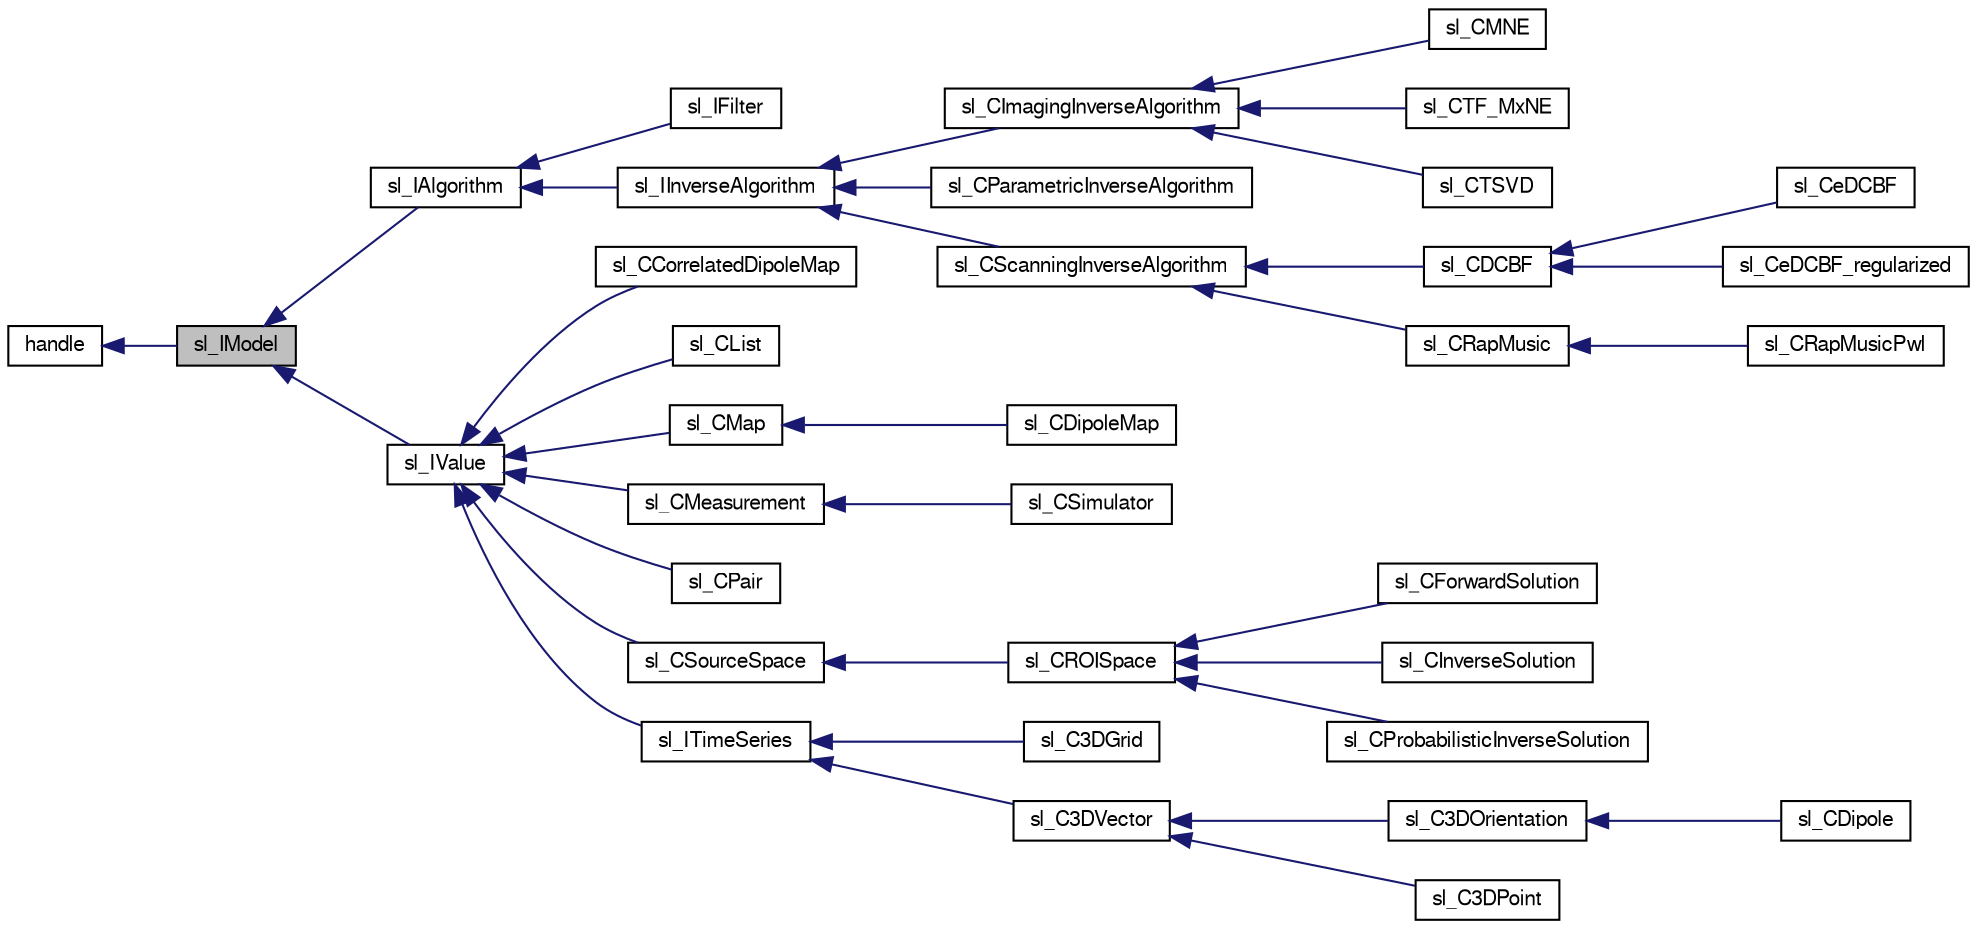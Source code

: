 digraph G
{
  edge [fontname="FreeSans",fontsize="10",labelfontname="FreeSans",labelfontsize="10"];
  node [fontname="FreeSans",fontsize="10",shape=record];
  rankdir="LR";
  Node1 [label="sl_IModel",height=0.2,width=0.4,color="black", fillcolor="grey75", style="filled" fontcolor="black"];
  Node2 -> Node1 [dir="back",color="midnightblue",fontsize="10",style="solid",fontname="FreeSans"];
  Node2 [label="handle",height=0.2,width=0.4,color="black", fillcolor="white", style="filled",URL="$classhandle.html"];
  Node1 -> Node3 [dir="back",color="midnightblue",fontsize="10",style="solid",fontname="FreeSans"];
  Node3 [label="sl_IAlgorithm",height=0.2,width=0.4,color="black", fillcolor="white", style="filled",URL="$classsl___i_algorithm.html",tooltip="ToDo Summary of this class."];
  Node3 -> Node4 [dir="back",color="midnightblue",fontsize="10",style="solid",fontname="FreeSans"];
  Node4 [label="sl_IFilter",height=0.2,width=0.4,color="black", fillcolor="white", style="filled",URL="$classsl___i_filter.html",tooltip="ToDo Summary of this class."];
  Node3 -> Node5 [dir="back",color="midnightblue",fontsize="10",style="solid",fontname="FreeSans"];
  Node5 [label="sl_IInverseAlgorithm",height=0.2,width=0.4,color="black", fillcolor="white", style="filled",URL="$classsl___i_inverse_algorithm.html",tooltip="ToDo Summary of this class."];
  Node5 -> Node6 [dir="back",color="midnightblue",fontsize="10",style="solid",fontname="FreeSans"];
  Node6 [label="sl_CImagingInverseAlgorithm",height=0.2,width=0.4,color="black", fillcolor="white", style="filled",URL="$classsl___c_imaging_inverse_algorithm.html",tooltip="ToDo Summary of this class."];
  Node6 -> Node7 [dir="back",color="midnightblue",fontsize="10",style="solid",fontname="FreeSans"];
  Node7 [label="sl_CMNE",height=0.2,width=0.4,color="black", fillcolor="white", style="filled",URL="$classsl___c_m_n_e.html"];
  Node6 -> Node8 [dir="back",color="midnightblue",fontsize="10",style="solid",fontname="FreeSans"];
  Node8 [label="sl_CTF_MxNE",height=0.2,width=0.4,color="black", fillcolor="white", style="filled",URL="$classsl___c_t_f___mx_n_e.html",tooltip="The sl_CList class provides TF_MxNE algorithm."];
  Node6 -> Node9 [dir="back",color="midnightblue",fontsize="10",style="solid",fontname="FreeSans"];
  Node9 [label="sl_CTSVD",height=0.2,width=0.4,color="black", fillcolor="white", style="filled",URL="$classsl___c_t_s_v_d.html"];
  Node5 -> Node10 [dir="back",color="midnightblue",fontsize="10",style="solid",fontname="FreeSans"];
  Node10 [label="sl_CParametricInverseAlgorithm",height=0.2,width=0.4,color="black", fillcolor="white", style="filled",URL="$classsl___c_parametric_inverse_algorithm.html",tooltip="ToDo Summary of this class."];
  Node5 -> Node11 [dir="back",color="midnightblue",fontsize="10",style="solid",fontname="FreeSans"];
  Node11 [label="sl_CScanningInverseAlgorithm",height=0.2,width=0.4,color="black", fillcolor="white", style="filled",URL="$classsl___c_scanning_inverse_algorithm.html",tooltip="ToDo Summary of this class."];
  Node11 -> Node12 [dir="back",color="midnightblue",fontsize="10",style="solid",fontname="FreeSans"];
  Node12 [label="sl_CDCBF",height=0.2,width=0.4,color="black", fillcolor="white", style="filled",URL="$classsl___c_d_c_b_f.html",tooltip="This class holds the functions of the DCBF."];
  Node12 -> Node13 [dir="back",color="midnightblue",fontsize="10",style="solid",fontname="FreeSans"];
  Node13 [label="sl_CeDCBF",height=0.2,width=0.4,color="black", fillcolor="white", style="filled",URL="$classsl___ce_d_c_b_f.html",tooltip="This class holds the functions of the eDCBF."];
  Node12 -> Node14 [dir="back",color="midnightblue",fontsize="10",style="solid",fontname="FreeSans"];
  Node14 [label="sl_CeDCBF_regularized",height=0.2,width=0.4,color="black", fillcolor="white", style="filled",URL="$classsl___ce_d_c_b_f__regularized.html",tooltip="File used to show an example of class description."];
  Node11 -> Node15 [dir="back",color="midnightblue",fontsize="10",style="solid",fontname="FreeSans"];
  Node15 [label="sl_CRapMusic",height=0.2,width=0.4,color="black", fillcolor="white", style="filled",URL="$classsl___c_rap_music.html",tooltip="Summary of this class goes here."];
  Node15 -> Node16 [dir="back",color="midnightblue",fontsize="10",style="solid",fontname="FreeSans"];
  Node16 [label="sl_CRapMusicPwl",height=0.2,width=0.4,color="black", fillcolor="white", style="filled",URL="$classsl___c_rap_music_pwl.html",tooltip="Summary of this class goes here."];
  Node1 -> Node17 [dir="back",color="midnightblue",fontsize="10",style="solid",fontname="FreeSans"];
  Node17 [label="sl_IValue",height=0.2,width=0.4,color="black", fillcolor="white", style="filled",URL="$classsl___i_value.html",tooltip="ToDo Summary of this class."];
  Node17 -> Node18 [dir="back",color="midnightblue",fontsize="10",style="solid",fontname="FreeSans"];
  Node18 [label="sl_CCorrelatedDipoleMap",height=0.2,width=0.4,color="black", fillcolor="white", style="filled",URL="$classsl___c_correlated_dipole_map.html",tooltip="ToDo Summary of this class."];
  Node17 -> Node19 [dir="back",color="midnightblue",fontsize="10",style="solid",fontname="FreeSans"];
  Node19 [label="sl_CList",height=0.2,width=0.4,color="black", fillcolor="white", style="filled",URL="$classsl___c_list.html",tooltip="The sl_CList class provides lists."];
  Node17 -> Node20 [dir="back",color="midnightblue",fontsize="10",style="solid",fontname="FreeSans"];
  Node20 [label="sl_CMap",height=0.2,width=0.4,color="black", fillcolor="white", style="filled",URL="$classsl___c_map.html",tooltip="ToDo Summary of this class."];
  Node20 -> Node21 [dir="back",color="midnightblue",fontsize="10",style="solid",fontname="FreeSans"];
  Node21 [label="sl_CDipoleMap",height=0.2,width=0.4,color="black", fillcolor="white", style="filled",URL="$classsl___c_dipole_map.html",tooltip="ToDo Summary of this class."];
  Node17 -> Node22 [dir="back",color="midnightblue",fontsize="10",style="solid",fontname="FreeSans"];
  Node22 [label="sl_CMeasurement",height=0.2,width=0.4,color="black", fillcolor="white", style="filled",URL="$classsl___c_measurement.html",tooltip="Summary of this class goes here."];
  Node22 -> Node23 [dir="back",color="midnightblue",fontsize="10",style="solid",fontname="FreeSans"];
  Node23 [label="sl_CSimulator",height=0.2,width=0.4,color="black", fillcolor="white", style="filled",URL="$classsl___c_simulator.html",tooltip="ToDo Summary of this class."];
  Node17 -> Node24 [dir="back",color="midnightblue",fontsize="10",style="solid",fontname="FreeSans"];
  Node24 [label="sl_CPair",height=0.2,width=0.4,color="black", fillcolor="white", style="filled",URL="$classsl___c_pair.html",tooltip="Stores a pair of items."];
  Node17 -> Node25 [dir="back",color="midnightblue",fontsize="10",style="solid",fontname="FreeSans"];
  Node25 [label="sl_CSourceSpace",height=0.2,width=0.4,color="black", fillcolor="white", style="filled",URL="$classsl___c_source_space.html",tooltip="ToDo Summary of this class."];
  Node25 -> Node26 [dir="back",color="midnightblue",fontsize="10",style="solid",fontname="FreeSans"];
  Node26 [label="sl_CROISpace",height=0.2,width=0.4,color="black", fillcolor="white", style="filled",URL="$classsl___c_r_o_i_space.html",tooltip="Summary of this class goes here."];
  Node26 -> Node27 [dir="back",color="midnightblue",fontsize="10",style="solid",fontname="FreeSans"];
  Node27 [label="sl_CForwardSolution",height=0.2,width=0.4,color="black", fillcolor="white", style="filled",URL="$classsl___c_forward_solution.html",tooltip="ToDo Summary of this class."];
  Node26 -> Node28 [dir="back",color="midnightblue",fontsize="10",style="solid",fontname="FreeSans"];
  Node28 [label="sl_CInverseSolution",height=0.2,width=0.4,color="black", fillcolor="white", style="filled",URL="$classsl___c_inverse_solution.html",tooltip="Summary of this class goes here."];
  Node26 -> Node29 [dir="back",color="midnightblue",fontsize="10",style="solid",fontname="FreeSans"];
  Node29 [label="sl_CProbabilisticInverseSolution",height=0.2,width=0.4,color="black", fillcolor="white", style="filled",URL="$classsl___c_probabilistic_inverse_solution.html",tooltip="ToDo Summary of this class."];
  Node17 -> Node30 [dir="back",color="midnightblue",fontsize="10",style="solid",fontname="FreeSans"];
  Node30 [label="sl_ITimeSeries",height=0.2,width=0.4,color="black", fillcolor="white", style="filled",URL="$classsl___i_time_series.html",tooltip="ToDo Summary of this class."];
  Node30 -> Node31 [dir="back",color="midnightblue",fontsize="10",style="solid",fontname="FreeSans"];
  Node31 [label="sl_C3DGrid",height=0.2,width=0.4,color="black", fillcolor="white", style="filled",URL="$classsl___c3_d_grid.html",tooltip="ToDo Summary of this class."];
  Node30 -> Node32 [dir="back",color="midnightblue",fontsize="10",style="solid",fontname="FreeSans"];
  Node32 [label="sl_C3DVector",height=0.2,width=0.4,color="black", fillcolor="white", style="filled",URL="$classsl___c3_d_vector.html",tooltip="ToDo Summary of this class."];
  Node32 -> Node33 [dir="back",color="midnightblue",fontsize="10",style="solid",fontname="FreeSans"];
  Node33 [label="sl_C3DOrientation",height=0.2,width=0.4,color="black", fillcolor="white", style="filled",URL="$classsl___c3_d_orientation.html",tooltip="ToDo Summary of this class."];
  Node33 -> Node34 [dir="back",color="midnightblue",fontsize="10",style="solid",fontname="FreeSans"];
  Node34 [label="sl_CDipole",height=0.2,width=0.4,color="black", fillcolor="white", style="filled",URL="$classsl___c_dipole.html",tooltip="ToDo Summary of this class."];
  Node32 -> Node35 [dir="back",color="midnightblue",fontsize="10",style="solid",fontname="FreeSans"];
  Node35 [label="sl_C3DPoint",height=0.2,width=0.4,color="black", fillcolor="white", style="filled",URL="$classsl___c3_d_point.html",tooltip="Summary of this class goes here."];
}
